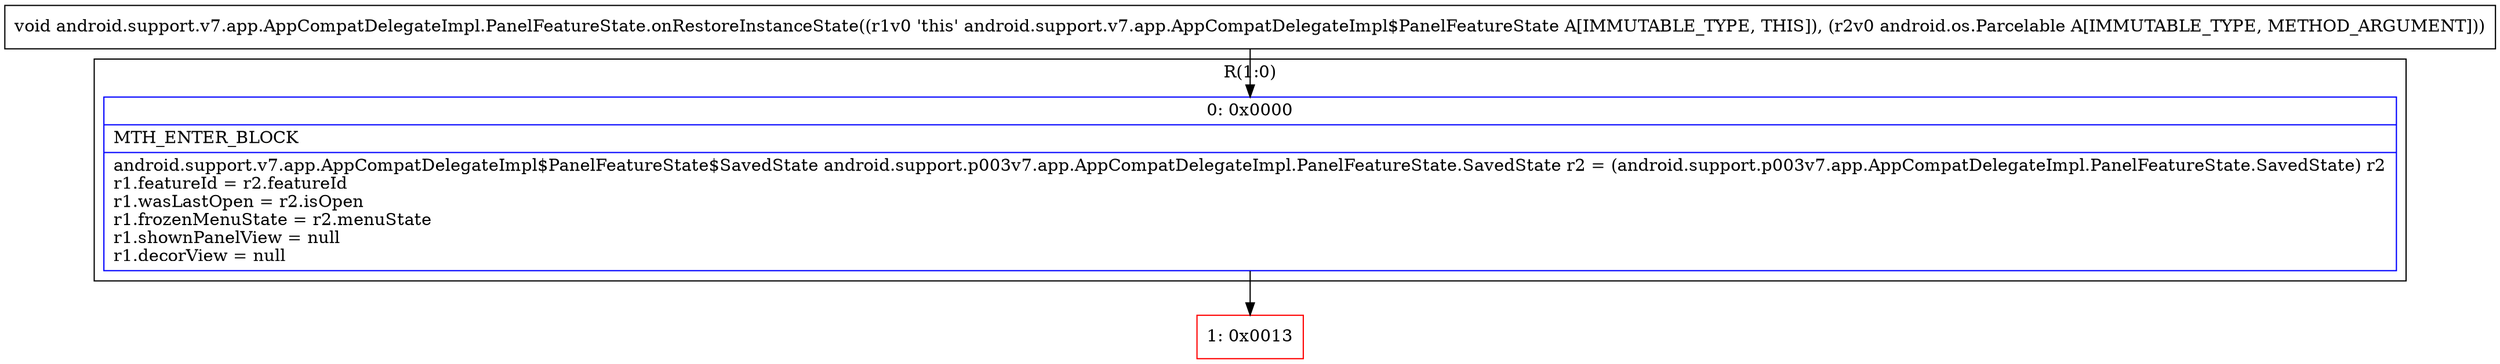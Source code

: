 digraph "CFG forandroid.support.v7.app.AppCompatDelegateImpl.PanelFeatureState.onRestoreInstanceState(Landroid\/os\/Parcelable;)V" {
subgraph cluster_Region_1089428417 {
label = "R(1:0)";
node [shape=record,color=blue];
Node_0 [shape=record,label="{0\:\ 0x0000|MTH_ENTER_BLOCK\l|android.support.v7.app.AppCompatDelegateImpl$PanelFeatureState$SavedState android.support.p003v7.app.AppCompatDelegateImpl.PanelFeatureState.SavedState r2 = (android.support.p003v7.app.AppCompatDelegateImpl.PanelFeatureState.SavedState) r2\lr1.featureId = r2.featureId\lr1.wasLastOpen = r2.isOpen\lr1.frozenMenuState = r2.menuState\lr1.shownPanelView = null\lr1.decorView = null\l}"];
}
Node_1 [shape=record,color=red,label="{1\:\ 0x0013}"];
MethodNode[shape=record,label="{void android.support.v7.app.AppCompatDelegateImpl.PanelFeatureState.onRestoreInstanceState((r1v0 'this' android.support.v7.app.AppCompatDelegateImpl$PanelFeatureState A[IMMUTABLE_TYPE, THIS]), (r2v0 android.os.Parcelable A[IMMUTABLE_TYPE, METHOD_ARGUMENT])) }"];
MethodNode -> Node_0;
Node_0 -> Node_1;
}

